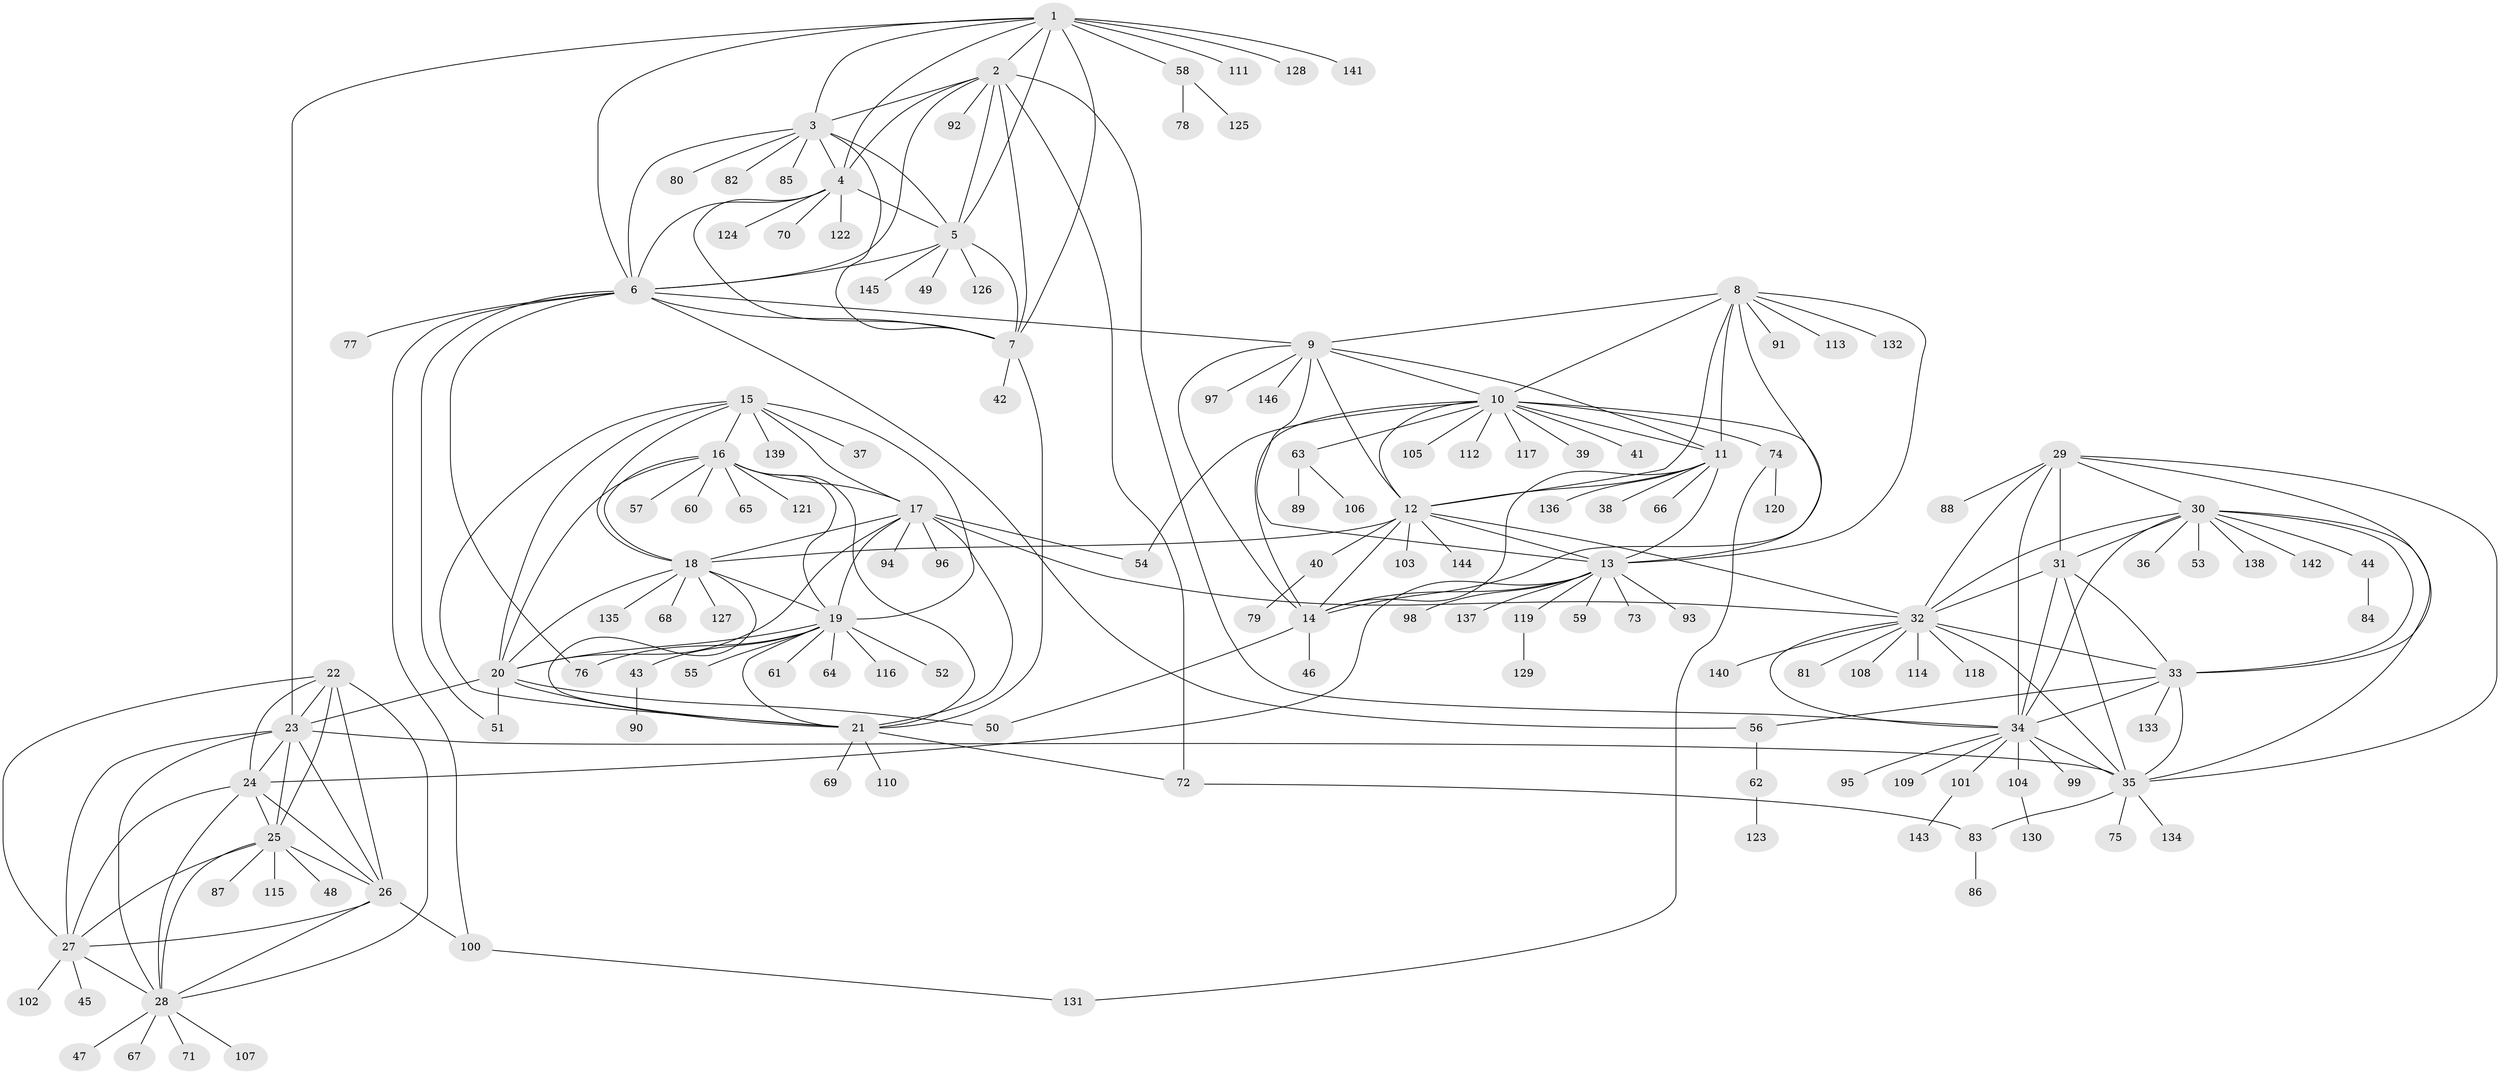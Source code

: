 // coarse degree distribution, {19: 0.023255813953488372, 3: 0.06976744186046512, 4: 0.06976744186046512, 8: 0.046511627906976744, 11: 0.023255813953488372, 10: 0.023255813953488372, 6: 0.046511627906976744, 1: 0.6744186046511628, 2: 0.023255813953488372}
// Generated by graph-tools (version 1.1) at 2025/19/03/04/25 18:19:31]
// undirected, 146 vertices, 235 edges
graph export_dot {
graph [start="1"]
  node [color=gray90,style=filled];
  1;
  2;
  3;
  4;
  5;
  6;
  7;
  8;
  9;
  10;
  11;
  12;
  13;
  14;
  15;
  16;
  17;
  18;
  19;
  20;
  21;
  22;
  23;
  24;
  25;
  26;
  27;
  28;
  29;
  30;
  31;
  32;
  33;
  34;
  35;
  36;
  37;
  38;
  39;
  40;
  41;
  42;
  43;
  44;
  45;
  46;
  47;
  48;
  49;
  50;
  51;
  52;
  53;
  54;
  55;
  56;
  57;
  58;
  59;
  60;
  61;
  62;
  63;
  64;
  65;
  66;
  67;
  68;
  69;
  70;
  71;
  72;
  73;
  74;
  75;
  76;
  77;
  78;
  79;
  80;
  81;
  82;
  83;
  84;
  85;
  86;
  87;
  88;
  89;
  90;
  91;
  92;
  93;
  94;
  95;
  96;
  97;
  98;
  99;
  100;
  101;
  102;
  103;
  104;
  105;
  106;
  107;
  108;
  109;
  110;
  111;
  112;
  113;
  114;
  115;
  116;
  117;
  118;
  119;
  120;
  121;
  122;
  123;
  124;
  125;
  126;
  127;
  128;
  129;
  130;
  131;
  132;
  133;
  134;
  135;
  136;
  137;
  138;
  139;
  140;
  141;
  142;
  143;
  144;
  145;
  146;
  1 -- 2;
  1 -- 3;
  1 -- 4;
  1 -- 5;
  1 -- 6;
  1 -- 7;
  1 -- 23;
  1 -- 58;
  1 -- 111;
  1 -- 128;
  1 -- 141;
  2 -- 3;
  2 -- 4;
  2 -- 5;
  2 -- 6;
  2 -- 7;
  2 -- 34;
  2 -- 72;
  2 -- 92;
  3 -- 4;
  3 -- 5;
  3 -- 6;
  3 -- 7;
  3 -- 80;
  3 -- 82;
  3 -- 85;
  4 -- 5;
  4 -- 6;
  4 -- 7;
  4 -- 70;
  4 -- 122;
  4 -- 124;
  5 -- 6;
  5 -- 7;
  5 -- 49;
  5 -- 126;
  5 -- 145;
  6 -- 7;
  6 -- 9;
  6 -- 51;
  6 -- 56;
  6 -- 76;
  6 -- 77;
  6 -- 100;
  7 -- 21;
  7 -- 42;
  8 -- 9;
  8 -- 10;
  8 -- 11;
  8 -- 12;
  8 -- 13;
  8 -- 14;
  8 -- 91;
  8 -- 113;
  8 -- 132;
  9 -- 10;
  9 -- 11;
  9 -- 12;
  9 -- 13;
  9 -- 14;
  9 -- 97;
  9 -- 146;
  10 -- 11;
  10 -- 12;
  10 -- 13;
  10 -- 14;
  10 -- 39;
  10 -- 41;
  10 -- 54;
  10 -- 63;
  10 -- 74;
  10 -- 105;
  10 -- 112;
  10 -- 117;
  11 -- 12;
  11 -- 13;
  11 -- 14;
  11 -- 38;
  11 -- 66;
  11 -- 136;
  12 -- 13;
  12 -- 14;
  12 -- 18;
  12 -- 32;
  12 -- 40;
  12 -- 103;
  12 -- 144;
  13 -- 14;
  13 -- 24;
  13 -- 59;
  13 -- 73;
  13 -- 93;
  13 -- 98;
  13 -- 119;
  13 -- 137;
  14 -- 46;
  14 -- 50;
  15 -- 16;
  15 -- 17;
  15 -- 18;
  15 -- 19;
  15 -- 20;
  15 -- 21;
  15 -- 37;
  15 -- 139;
  16 -- 17;
  16 -- 18;
  16 -- 19;
  16 -- 20;
  16 -- 21;
  16 -- 57;
  16 -- 60;
  16 -- 65;
  16 -- 121;
  17 -- 18;
  17 -- 19;
  17 -- 20;
  17 -- 21;
  17 -- 32;
  17 -- 54;
  17 -- 94;
  17 -- 96;
  18 -- 19;
  18 -- 20;
  18 -- 21;
  18 -- 68;
  18 -- 127;
  18 -- 135;
  19 -- 20;
  19 -- 21;
  19 -- 43;
  19 -- 52;
  19 -- 55;
  19 -- 61;
  19 -- 64;
  19 -- 76;
  19 -- 116;
  20 -- 21;
  20 -- 23;
  20 -- 50;
  20 -- 51;
  21 -- 69;
  21 -- 72;
  21 -- 110;
  22 -- 23;
  22 -- 24;
  22 -- 25;
  22 -- 26;
  22 -- 27;
  22 -- 28;
  23 -- 24;
  23 -- 25;
  23 -- 26;
  23 -- 27;
  23 -- 28;
  23 -- 35;
  24 -- 25;
  24 -- 26;
  24 -- 27;
  24 -- 28;
  25 -- 26;
  25 -- 27;
  25 -- 28;
  25 -- 48;
  25 -- 87;
  25 -- 115;
  26 -- 27;
  26 -- 28;
  26 -- 100;
  27 -- 28;
  27 -- 45;
  27 -- 102;
  28 -- 47;
  28 -- 67;
  28 -- 71;
  28 -- 107;
  29 -- 30;
  29 -- 31;
  29 -- 32;
  29 -- 33;
  29 -- 34;
  29 -- 35;
  29 -- 88;
  30 -- 31;
  30 -- 32;
  30 -- 33;
  30 -- 34;
  30 -- 35;
  30 -- 36;
  30 -- 44;
  30 -- 53;
  30 -- 138;
  30 -- 142;
  31 -- 32;
  31 -- 33;
  31 -- 34;
  31 -- 35;
  32 -- 33;
  32 -- 34;
  32 -- 35;
  32 -- 81;
  32 -- 108;
  32 -- 114;
  32 -- 118;
  32 -- 140;
  33 -- 34;
  33 -- 35;
  33 -- 56;
  33 -- 133;
  34 -- 35;
  34 -- 95;
  34 -- 99;
  34 -- 101;
  34 -- 104;
  34 -- 109;
  35 -- 75;
  35 -- 83;
  35 -- 134;
  40 -- 79;
  43 -- 90;
  44 -- 84;
  56 -- 62;
  58 -- 78;
  58 -- 125;
  62 -- 123;
  63 -- 89;
  63 -- 106;
  72 -- 83;
  74 -- 120;
  74 -- 131;
  83 -- 86;
  100 -- 131;
  101 -- 143;
  104 -- 130;
  119 -- 129;
}
